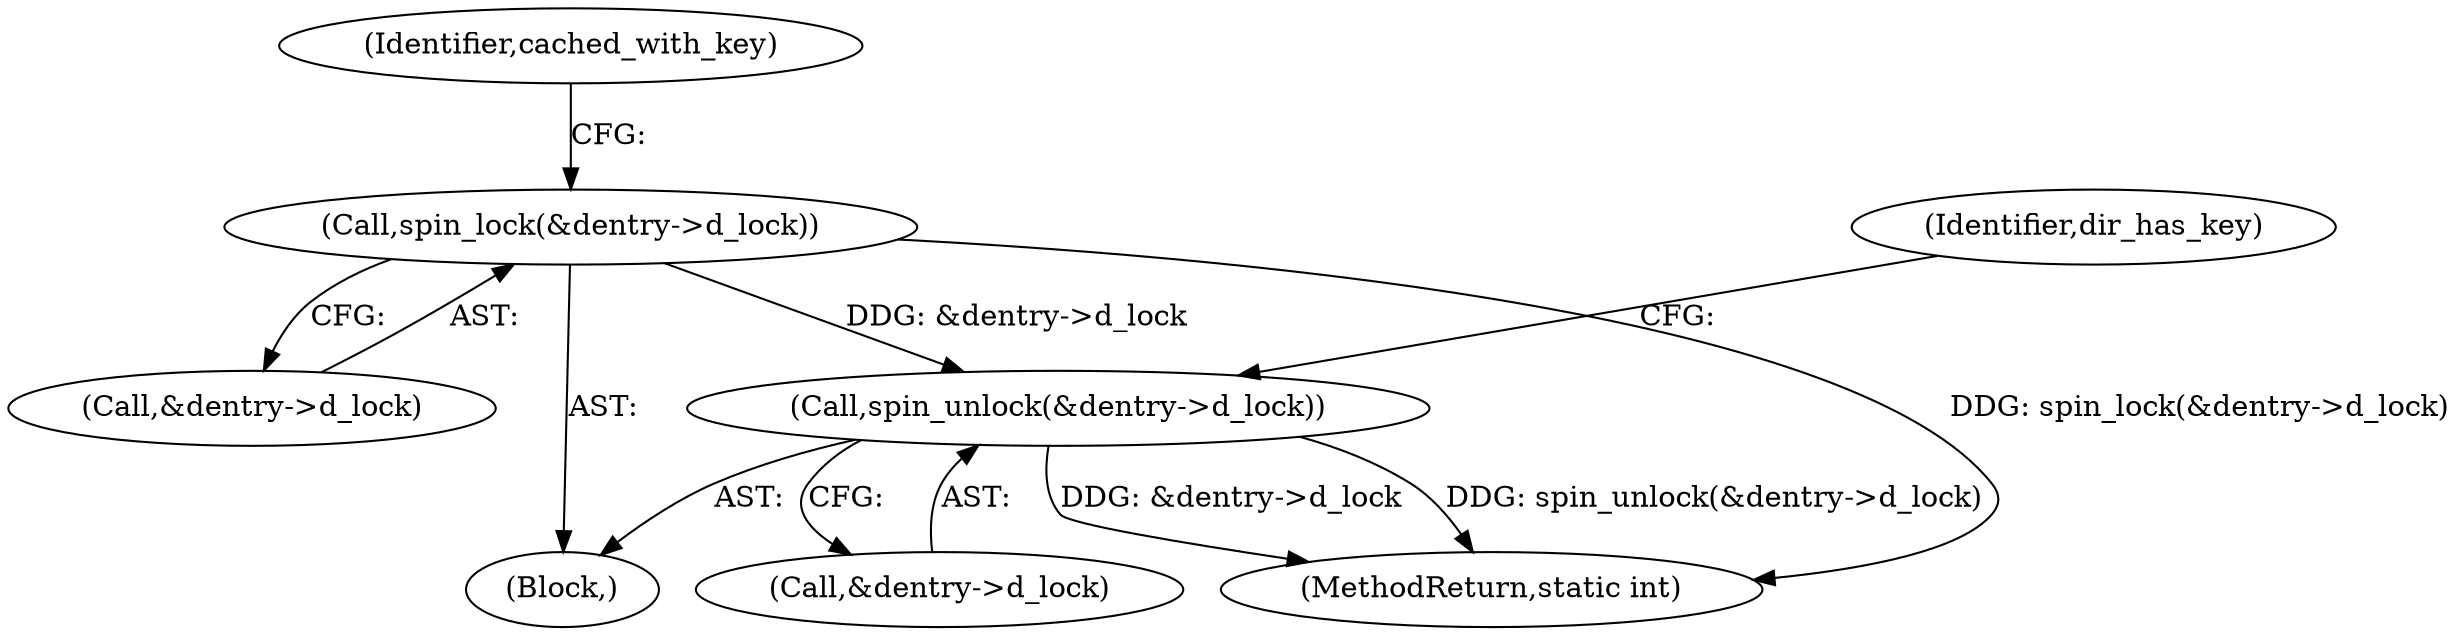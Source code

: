 digraph "0_linux_1b53cf9815bb4744958d41f3795d5d5a1d365e2d@pointer" {
"1000176" [label="(Call,spin_unlock(&dentry->d_lock))"];
"1000164" [label="(Call,spin_lock(&dentry->d_lock))"];
"1000177" [label="(Call,&dentry->d_lock)"];
"1000176" [label="(Call,spin_unlock(&dentry->d_lock))"];
"1000105" [label="(Block,)"];
"1000182" [label="(Identifier,dir_has_key)"];
"1000208" [label="(MethodReturn,static int)"];
"1000165" [label="(Call,&dentry->d_lock)"];
"1000164" [label="(Call,spin_lock(&dentry->d_lock))"];
"1000170" [label="(Identifier,cached_with_key)"];
"1000176" -> "1000105"  [label="AST: "];
"1000176" -> "1000177"  [label="CFG: "];
"1000177" -> "1000176"  [label="AST: "];
"1000182" -> "1000176"  [label="CFG: "];
"1000176" -> "1000208"  [label="DDG: spin_unlock(&dentry->d_lock)"];
"1000176" -> "1000208"  [label="DDG: &dentry->d_lock"];
"1000164" -> "1000176"  [label="DDG: &dentry->d_lock"];
"1000164" -> "1000105"  [label="AST: "];
"1000164" -> "1000165"  [label="CFG: "];
"1000165" -> "1000164"  [label="AST: "];
"1000170" -> "1000164"  [label="CFG: "];
"1000164" -> "1000208"  [label="DDG: spin_lock(&dentry->d_lock)"];
}
